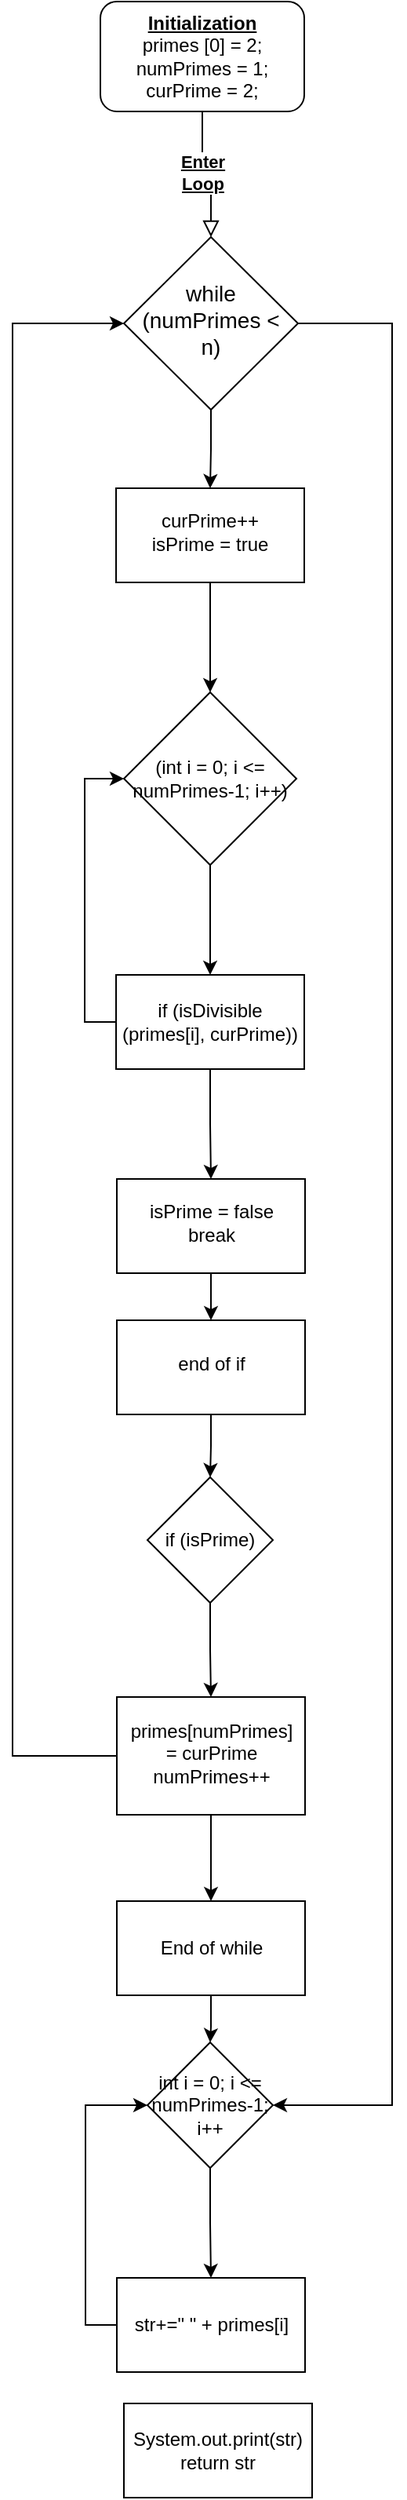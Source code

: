 <mxfile version="26.2.13">
  <diagram id="C5RBs43oDa-KdzZeNtuy" name="Page-1">
    <mxGraphModel dx="819" dy="2081" grid="1" gridSize="10" guides="1" tooltips="1" connect="1" arrows="1" fold="1" page="1" pageScale="1" pageWidth="827" pageHeight="1169" math="0" shadow="0">
      <root>
        <mxCell id="WIyWlLk6GJQsqaUBKTNV-0" />
        <mxCell id="WIyWlLk6GJQsqaUBKTNV-1" parent="WIyWlLk6GJQsqaUBKTNV-0" />
        <mxCell id="WIyWlLk6GJQsqaUBKTNV-2" value="" style="rounded=0;html=1;jettySize=auto;orthogonalLoop=1;fontSize=11;endArrow=block;endFill=0;endSize=8;strokeWidth=1;shadow=0;labelBackgroundColor=none;edgeStyle=orthogonalEdgeStyle;" parent="WIyWlLk6GJQsqaUBKTNV-1" source="WIyWlLk6GJQsqaUBKTNV-3" target="WIyWlLk6GJQsqaUBKTNV-6" edge="1">
          <mxGeometry relative="1" as="geometry" />
        </mxCell>
        <mxCell id="WMLP6IzIhIKLdvRmTj-3-6" value="&lt;b&gt;&lt;u&gt;Enter&lt;/u&gt;&lt;/b&gt;&lt;div&gt;&lt;b&gt;&lt;u&gt;Loop&lt;/u&gt;&lt;/b&gt;&lt;/div&gt;" style="edgeLabel;html=1;align=center;verticalAlign=middle;resizable=0;points=[];" parent="WIyWlLk6GJQsqaUBKTNV-2" vertex="1" connectable="0">
          <mxGeometry x="-0.086" relative="1" as="geometry">
            <mxPoint as="offset" />
          </mxGeometry>
        </mxCell>
        <mxCell id="WIyWlLk6GJQsqaUBKTNV-3" value="&lt;u&gt;&lt;b&gt;Initialization&lt;/b&gt;&lt;/u&gt;&lt;br&gt;primes [0] = 2;&lt;br&gt;numPrimes = 1;&lt;br&gt;curPrime  = 2;" style="rounded=1;whiteSpace=wrap;html=1;fontSize=12;glass=0;strokeWidth=1;shadow=0;" parent="WIyWlLk6GJQsqaUBKTNV-1" vertex="1">
          <mxGeometry x="326" y="-730" width="130" height="70" as="geometry" />
        </mxCell>
        <mxCell id="4sU3sMb4ji6Bm4S2hSPm-18" style="edgeStyle=orthogonalEdgeStyle;rounded=0;orthogonalLoop=1;jettySize=auto;html=1;entryX=0.5;entryY=0;entryDx=0;entryDy=0;" edge="1" parent="WIyWlLk6GJQsqaUBKTNV-1" source="WIyWlLk6GJQsqaUBKTNV-6" target="WMLP6IzIhIKLdvRmTj-3-1">
          <mxGeometry relative="1" as="geometry" />
        </mxCell>
        <mxCell id="4sU3sMb4ji6Bm4S2hSPm-19" style="edgeStyle=orthogonalEdgeStyle;rounded=0;orthogonalLoop=1;jettySize=auto;html=1;exitX=1;exitY=0.5;exitDx=0;exitDy=0;entryX=1;entryY=0.5;entryDx=0;entryDy=0;" edge="1" parent="WIyWlLk6GJQsqaUBKTNV-1" source="WIyWlLk6GJQsqaUBKTNV-6" target="4sU3sMb4ji6Bm4S2hSPm-41">
          <mxGeometry relative="1" as="geometry">
            <mxPoint x="456" y="550" as="targetPoint" />
            <mxPoint x="592" y="-517.5" as="sourcePoint" />
            <Array as="points">
              <mxPoint x="512" y="-525" />
              <mxPoint x="512" y="610" />
            </Array>
          </mxGeometry>
        </mxCell>
        <mxCell id="WIyWlLk6GJQsqaUBKTNV-6" value="&lt;font style=&quot;font-size: 14px;&quot;&gt;while (numPrimes &amp;lt; n)&lt;/font&gt;" style="rhombus;whiteSpace=wrap;html=1;shadow=0;fontFamily=Helvetica;fontSize=12;align=center;strokeWidth=1;spacing=6;spacingTop=-4;" parent="WIyWlLk6GJQsqaUBKTNV-1" vertex="1">
          <mxGeometry x="341" y="-580" width="111" height="110" as="geometry" />
        </mxCell>
        <mxCell id="4sU3sMb4ji6Bm4S2hSPm-22" style="edgeStyle=orthogonalEdgeStyle;rounded=0;orthogonalLoop=1;jettySize=auto;html=1;entryX=0.5;entryY=0;entryDx=0;entryDy=0;" edge="1" parent="WIyWlLk6GJQsqaUBKTNV-1" source="WMLP6IzIhIKLdvRmTj-3-1" target="4sU3sMb4ji6Bm4S2hSPm-0">
          <mxGeometry relative="1" as="geometry" />
        </mxCell>
        <mxCell id="WMLP6IzIhIKLdvRmTj-3-1" value="curPrime++&lt;div&gt;isPrime = true&lt;/div&gt;" style="whiteSpace=wrap;html=1;shadow=0;strokeWidth=1;spacing=6;spacingTop=-4;" parent="WIyWlLk6GJQsqaUBKTNV-1" vertex="1">
          <mxGeometry x="336" y="-420" width="120" height="60" as="geometry" />
        </mxCell>
        <mxCell id="4sU3sMb4ji6Bm4S2hSPm-26" value="" style="edgeStyle=orthogonalEdgeStyle;rounded=0;orthogonalLoop=1;jettySize=auto;html=1;" edge="1" parent="WIyWlLk6GJQsqaUBKTNV-1" source="WMLP6IzIhIKLdvRmTj-3-11" target="4sU3sMb4ji6Bm4S2hSPm-25">
          <mxGeometry relative="1" as="geometry" />
        </mxCell>
        <mxCell id="WMLP6IzIhIKLdvRmTj-3-11" value="isPrime = false&lt;div&gt;break&lt;/div&gt;" style="whiteSpace=wrap;html=1;shadow=0;strokeWidth=1;spacing=6;spacingTop=-4;" parent="WIyWlLk6GJQsqaUBKTNV-1" vertex="1">
          <mxGeometry x="336.5" y="20" width="120" height="60" as="geometry" />
        </mxCell>
        <mxCell id="4sU3sMb4ji6Bm4S2hSPm-47" style="edgeStyle=orthogonalEdgeStyle;rounded=0;orthogonalLoop=1;jettySize=auto;html=1;entryX=0.5;entryY=0;entryDx=0;entryDy=0;" edge="1" parent="WIyWlLk6GJQsqaUBKTNV-1" source="WMLP6IzIhIKLdvRmTj-3-23" target="4sU3sMb4ji6Bm4S2hSPm-45">
          <mxGeometry relative="1" as="geometry" />
        </mxCell>
        <mxCell id="4sU3sMb4ji6Bm4S2hSPm-52" style="edgeStyle=orthogonalEdgeStyle;rounded=0;orthogonalLoop=1;jettySize=auto;html=1;entryX=0;entryY=0.5;entryDx=0;entryDy=0;exitX=0;exitY=0.5;exitDx=0;exitDy=0;" edge="1" parent="WIyWlLk6GJQsqaUBKTNV-1" source="WMLP6IzIhIKLdvRmTj-3-23" target="WIyWlLk6GJQsqaUBKTNV-6">
          <mxGeometry relative="1" as="geometry">
            <mxPoint x="239" y="340" as="sourcePoint" />
            <mxPoint x="240" y="-525" as="targetPoint" />
            <Array as="points">
              <mxPoint x="270" y="388" />
              <mxPoint x="270" y="-525" />
            </Array>
          </mxGeometry>
        </mxCell>
        <mxCell id="WMLP6IzIhIKLdvRmTj-3-23" value="primes[numPrimes] = curPrime&lt;div&gt;numPrimes++&lt;/div&gt;" style="whiteSpace=wrap;html=1;shadow=0;strokeWidth=1;spacing=6;spacingTop=-4;" parent="WIyWlLk6GJQsqaUBKTNV-1" vertex="1">
          <mxGeometry x="336.5" y="350" width="120" height="75" as="geometry" />
        </mxCell>
        <mxCell id="4sU3sMb4ji6Bm4S2hSPm-44" style="edgeStyle=orthogonalEdgeStyle;rounded=0;orthogonalLoop=1;jettySize=auto;html=1;exitX=0;exitY=0.5;exitDx=0;exitDy=0;entryX=0;entryY=0.5;entryDx=0;entryDy=0;" edge="1" parent="WIyWlLk6GJQsqaUBKTNV-1" source="WMLP6IzIhIKLdvRmTj-3-32" target="4sU3sMb4ji6Bm4S2hSPm-41">
          <mxGeometry relative="1" as="geometry" />
        </mxCell>
        <mxCell id="WMLP6IzIhIKLdvRmTj-3-32" value="str+=&quot; &quot; + primes[i]" style="whiteSpace=wrap;html=1;rounded=0;" parent="WIyWlLk6GJQsqaUBKTNV-1" vertex="1">
          <mxGeometry x="336.5" y="720" width="120" height="60" as="geometry" />
        </mxCell>
        <mxCell id="WMLP6IzIhIKLdvRmTj-3-34" value="System.out.print(str)&lt;div&gt;return str&lt;/div&gt;" style="whiteSpace=wrap;html=1;rounded=0;" parent="WIyWlLk6GJQsqaUBKTNV-1" vertex="1">
          <mxGeometry x="341" y="800" width="120" height="60" as="geometry" />
        </mxCell>
        <mxCell id="4sU3sMb4ji6Bm4S2hSPm-23" style="edgeStyle=orthogonalEdgeStyle;rounded=0;orthogonalLoop=1;jettySize=auto;html=1;entryX=0.5;entryY=0;entryDx=0;entryDy=0;" edge="1" parent="WIyWlLk6GJQsqaUBKTNV-1" source="4sU3sMb4ji6Bm4S2hSPm-0" target="4sU3sMb4ji6Bm4S2hSPm-7">
          <mxGeometry relative="1" as="geometry" />
        </mxCell>
        <mxCell id="4sU3sMb4ji6Bm4S2hSPm-0" value="(int i = 0; i &amp;lt;= numPrimes-1; i++)" style="rhombus;whiteSpace=wrap;html=1;" vertex="1" parent="WIyWlLk6GJQsqaUBKTNV-1">
          <mxGeometry x="341" y="-290" width="110" height="110" as="geometry" />
        </mxCell>
        <mxCell id="4sU3sMb4ji6Bm4S2hSPm-14" style="edgeStyle=orthogonalEdgeStyle;rounded=0;orthogonalLoop=1;jettySize=auto;html=1;entryX=0.5;entryY=0;entryDx=0;entryDy=0;" edge="1" parent="WIyWlLk6GJQsqaUBKTNV-1" source="4sU3sMb4ji6Bm4S2hSPm-7" target="WMLP6IzIhIKLdvRmTj-3-11">
          <mxGeometry relative="1" as="geometry" />
        </mxCell>
        <mxCell id="4sU3sMb4ji6Bm4S2hSPm-24" style="edgeStyle=orthogonalEdgeStyle;rounded=0;orthogonalLoop=1;jettySize=auto;html=1;exitX=0;exitY=0.5;exitDx=0;exitDy=0;entryX=0;entryY=0.5;entryDx=0;entryDy=0;" edge="1" parent="WIyWlLk6GJQsqaUBKTNV-1" source="4sU3sMb4ji6Bm4S2hSPm-7" target="4sU3sMb4ji6Bm4S2hSPm-0">
          <mxGeometry relative="1" as="geometry" />
        </mxCell>
        <mxCell id="4sU3sMb4ji6Bm4S2hSPm-7" value="if (isDivisible (primes[i], curPrime))" style="rounded=0;whiteSpace=wrap;html=1;" vertex="1" parent="WIyWlLk6GJQsqaUBKTNV-1">
          <mxGeometry x="336" y="-110" width="120" height="60" as="geometry" />
        </mxCell>
        <mxCell id="4sU3sMb4ji6Bm4S2hSPm-38" style="edgeStyle=orthogonalEdgeStyle;rounded=0;orthogonalLoop=1;jettySize=auto;html=1;entryX=0.5;entryY=0;entryDx=0;entryDy=0;" edge="1" parent="WIyWlLk6GJQsqaUBKTNV-1" source="4sU3sMb4ji6Bm4S2hSPm-25" target="4sU3sMb4ji6Bm4S2hSPm-36">
          <mxGeometry relative="1" as="geometry" />
        </mxCell>
        <mxCell id="4sU3sMb4ji6Bm4S2hSPm-25" value="end of if" style="whiteSpace=wrap;html=1;shadow=0;strokeWidth=1;spacing=6;spacingTop=-4;" vertex="1" parent="WIyWlLk6GJQsqaUBKTNV-1">
          <mxGeometry x="336.5" y="110" width="120" height="60" as="geometry" />
        </mxCell>
        <mxCell id="4sU3sMb4ji6Bm4S2hSPm-39" style="edgeStyle=orthogonalEdgeStyle;rounded=0;orthogonalLoop=1;jettySize=auto;html=1;entryX=0.5;entryY=0;entryDx=0;entryDy=0;" edge="1" parent="WIyWlLk6GJQsqaUBKTNV-1" source="4sU3sMb4ji6Bm4S2hSPm-36" target="WMLP6IzIhIKLdvRmTj-3-23">
          <mxGeometry relative="1" as="geometry" />
        </mxCell>
        <mxCell id="4sU3sMb4ji6Bm4S2hSPm-36" value="if (isPrime)" style="rhombus;whiteSpace=wrap;html=1;" vertex="1" parent="WIyWlLk6GJQsqaUBKTNV-1">
          <mxGeometry x="356" y="210" width="80" height="80" as="geometry" />
        </mxCell>
        <mxCell id="4sU3sMb4ji6Bm4S2hSPm-43" style="edgeStyle=orthogonalEdgeStyle;rounded=0;orthogonalLoop=1;jettySize=auto;html=1;" edge="1" parent="WIyWlLk6GJQsqaUBKTNV-1" source="4sU3sMb4ji6Bm4S2hSPm-41" target="WMLP6IzIhIKLdvRmTj-3-32">
          <mxGeometry relative="1" as="geometry" />
        </mxCell>
        <mxCell id="4sU3sMb4ji6Bm4S2hSPm-41" value="int i = 0; i &amp;lt;= numPrimes-1; i++" style="rhombus;whiteSpace=wrap;html=1;" vertex="1" parent="WIyWlLk6GJQsqaUBKTNV-1">
          <mxGeometry x="356" y="570" width="80" height="80" as="geometry" />
        </mxCell>
        <mxCell id="4sU3sMb4ji6Bm4S2hSPm-46" style="edgeStyle=orthogonalEdgeStyle;rounded=0;orthogonalLoop=1;jettySize=auto;html=1;entryX=0.5;entryY=0;entryDx=0;entryDy=0;" edge="1" parent="WIyWlLk6GJQsqaUBKTNV-1" source="4sU3sMb4ji6Bm4S2hSPm-45" target="4sU3sMb4ji6Bm4S2hSPm-41">
          <mxGeometry relative="1" as="geometry" />
        </mxCell>
        <mxCell id="4sU3sMb4ji6Bm4S2hSPm-45" value="End of while" style="rounded=0;whiteSpace=wrap;html=1;" vertex="1" parent="WIyWlLk6GJQsqaUBKTNV-1">
          <mxGeometry x="336.5" y="480" width="120" height="60" as="geometry" />
        </mxCell>
      </root>
    </mxGraphModel>
  </diagram>
</mxfile>
